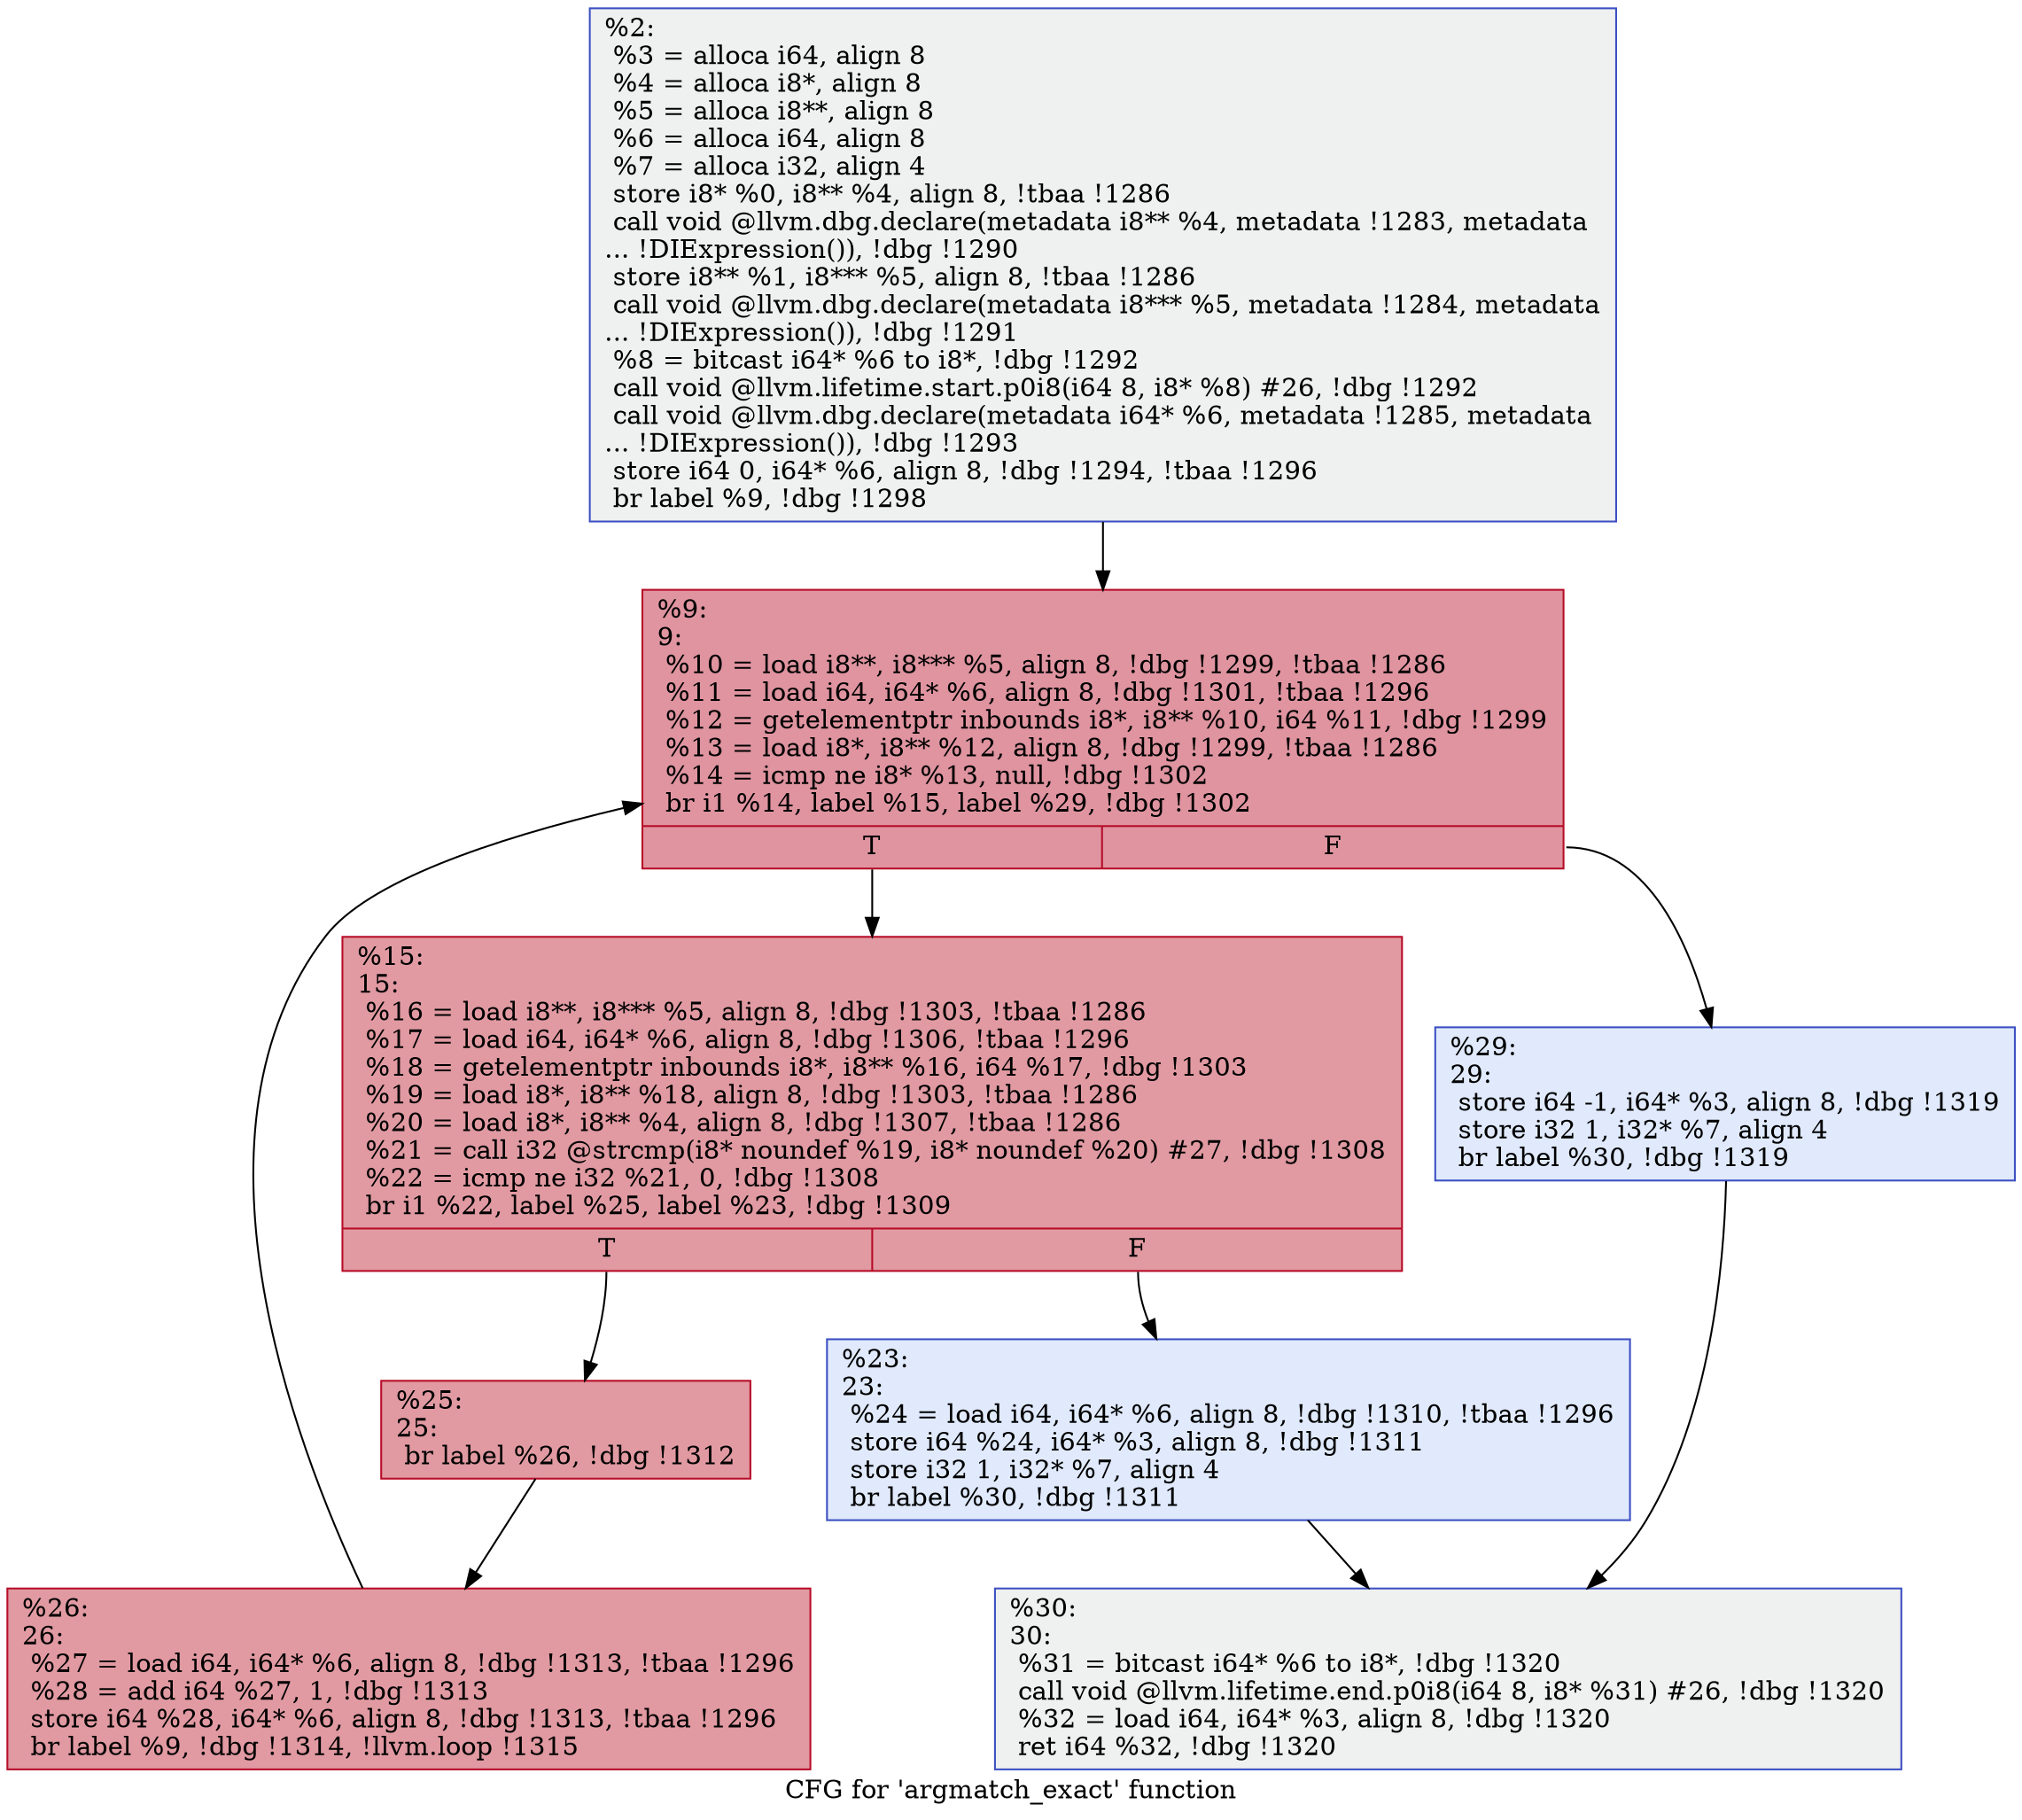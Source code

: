 digraph "CFG for 'argmatch_exact' function" {
	label="CFG for 'argmatch_exact' function";

	Node0x1fe73d0 [shape=record,color="#3d50c3ff", style=filled, fillcolor="#dbdcde70",label="{%2:\l  %3 = alloca i64, align 8\l  %4 = alloca i8*, align 8\l  %5 = alloca i8**, align 8\l  %6 = alloca i64, align 8\l  %7 = alloca i32, align 4\l  store i8* %0, i8** %4, align 8, !tbaa !1286\l  call void @llvm.dbg.declare(metadata i8** %4, metadata !1283, metadata\l... !DIExpression()), !dbg !1290\l  store i8** %1, i8*** %5, align 8, !tbaa !1286\l  call void @llvm.dbg.declare(metadata i8*** %5, metadata !1284, metadata\l... !DIExpression()), !dbg !1291\l  %8 = bitcast i64* %6 to i8*, !dbg !1292\l  call void @llvm.lifetime.start.p0i8(i64 8, i8* %8) #26, !dbg !1292\l  call void @llvm.dbg.declare(metadata i64* %6, metadata !1285, metadata\l... !DIExpression()), !dbg !1293\l  store i64 0, i64* %6, align 8, !dbg !1294, !tbaa !1296\l  br label %9, !dbg !1298\l}"];
	Node0x1fe73d0 -> Node0x1fe7420;
	Node0x1fe7420 [shape=record,color="#b70d28ff", style=filled, fillcolor="#b70d2870",label="{%9:\l9:                                                \l  %10 = load i8**, i8*** %5, align 8, !dbg !1299, !tbaa !1286\l  %11 = load i64, i64* %6, align 8, !dbg !1301, !tbaa !1296\l  %12 = getelementptr inbounds i8*, i8** %10, i64 %11, !dbg !1299\l  %13 = load i8*, i8** %12, align 8, !dbg !1299, !tbaa !1286\l  %14 = icmp ne i8* %13, null, !dbg !1302\l  br i1 %14, label %15, label %29, !dbg !1302\l|{<s0>T|<s1>F}}"];
	Node0x1fe7420:s0 -> Node0x1fe7470;
	Node0x1fe7420:s1 -> Node0x1fe75b0;
	Node0x1fe7470 [shape=record,color="#b70d28ff", style=filled, fillcolor="#bb1b2c70",label="{%15:\l15:                                               \l  %16 = load i8**, i8*** %5, align 8, !dbg !1303, !tbaa !1286\l  %17 = load i64, i64* %6, align 8, !dbg !1306, !tbaa !1296\l  %18 = getelementptr inbounds i8*, i8** %16, i64 %17, !dbg !1303\l  %19 = load i8*, i8** %18, align 8, !dbg !1303, !tbaa !1286\l  %20 = load i8*, i8** %4, align 8, !dbg !1307, !tbaa !1286\l  %21 = call i32 @strcmp(i8* noundef %19, i8* noundef %20) #27, !dbg !1308\l  %22 = icmp ne i32 %21, 0, !dbg !1308\l  br i1 %22, label %25, label %23, !dbg !1309\l|{<s0>T|<s1>F}}"];
	Node0x1fe7470:s0 -> Node0x1fe7510;
	Node0x1fe7470:s1 -> Node0x1fe74c0;
	Node0x1fe74c0 [shape=record,color="#3d50c3ff", style=filled, fillcolor="#b9d0f970",label="{%23:\l23:                                               \l  %24 = load i64, i64* %6, align 8, !dbg !1310, !tbaa !1296\l  store i64 %24, i64* %3, align 8, !dbg !1311\l  store i32 1, i32* %7, align 4\l  br label %30, !dbg !1311\l}"];
	Node0x1fe74c0 -> Node0x1fe7600;
	Node0x1fe7510 [shape=record,color="#b70d28ff", style=filled, fillcolor="#bb1b2c70",label="{%25:\l25:                                               \l  br label %26, !dbg !1312\l}"];
	Node0x1fe7510 -> Node0x1fe7560;
	Node0x1fe7560 [shape=record,color="#b70d28ff", style=filled, fillcolor="#bb1b2c70",label="{%26:\l26:                                               \l  %27 = load i64, i64* %6, align 8, !dbg !1313, !tbaa !1296\l  %28 = add i64 %27, 1, !dbg !1313\l  store i64 %28, i64* %6, align 8, !dbg !1313, !tbaa !1296\l  br label %9, !dbg !1314, !llvm.loop !1315\l}"];
	Node0x1fe7560 -> Node0x1fe7420;
	Node0x1fe75b0 [shape=record,color="#3d50c3ff", style=filled, fillcolor="#b9d0f970",label="{%29:\l29:                                               \l  store i64 -1, i64* %3, align 8, !dbg !1319\l  store i32 1, i32* %7, align 4\l  br label %30, !dbg !1319\l}"];
	Node0x1fe75b0 -> Node0x1fe7600;
	Node0x1fe7600 [shape=record,color="#3d50c3ff", style=filled, fillcolor="#dbdcde70",label="{%30:\l30:                                               \l  %31 = bitcast i64* %6 to i8*, !dbg !1320\l  call void @llvm.lifetime.end.p0i8(i64 8, i8* %31) #26, !dbg !1320\l  %32 = load i64, i64* %3, align 8, !dbg !1320\l  ret i64 %32, !dbg !1320\l}"];
}

